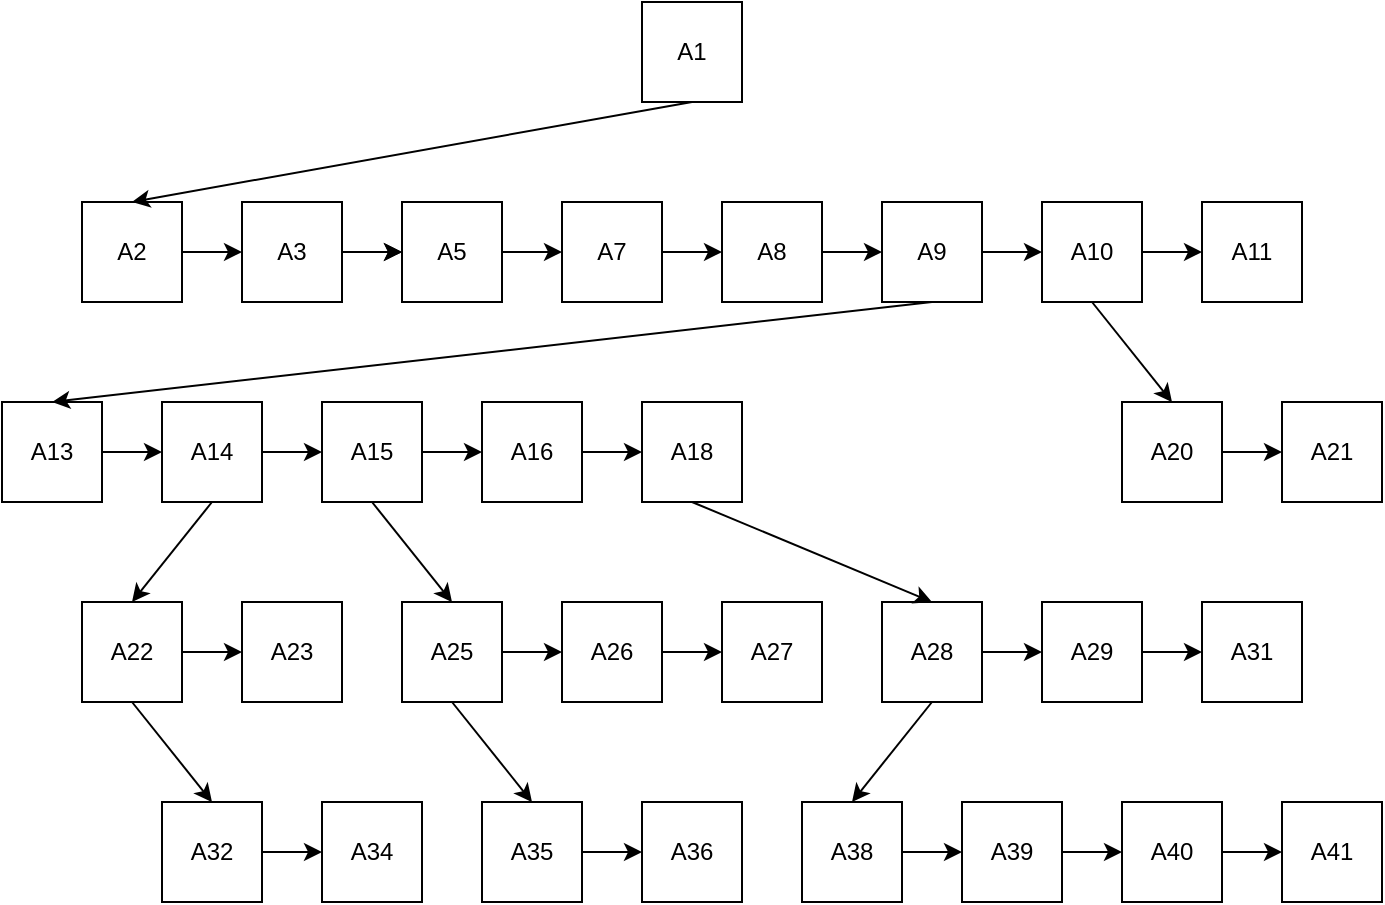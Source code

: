 <mxfile version="15.7.1" type="github">
  <diagram id="pqvs_DR59SyMPePzqnv_" name="Page-1">
    <mxGraphModel dx="1278" dy="489" grid="1" gridSize="10" guides="1" tooltips="1" connect="1" arrows="1" fold="1" page="1" pageScale="1" pageWidth="2336" pageHeight="1654" math="0" shadow="0">
      <root>
        <mxCell id="0" />
        <mxCell id="1" parent="0" />
        <mxCell id="ofF9UcVz3urmuUXSZ8fn-1" value="A1" style="whiteSpace=wrap;html=1;aspect=fixed;" vertex="1" parent="1">
          <mxGeometry x="340" y="140" width="50" height="50" as="geometry" />
        </mxCell>
        <mxCell id="ofF9UcVz3urmuUXSZ8fn-2" value="A2" style="whiteSpace=wrap;html=1;aspect=fixed;" vertex="1" parent="1">
          <mxGeometry x="60" y="240" width="50" height="50" as="geometry" />
        </mxCell>
        <mxCell id="ofF9UcVz3urmuUXSZ8fn-3" value="A9" style="whiteSpace=wrap;html=1;aspect=fixed;" vertex="1" parent="1">
          <mxGeometry x="460" y="240" width="50" height="50" as="geometry" />
        </mxCell>
        <mxCell id="ofF9UcVz3urmuUXSZ8fn-4" value="A10" style="whiteSpace=wrap;html=1;aspect=fixed;" vertex="1" parent="1">
          <mxGeometry x="540" y="240" width="50" height="50" as="geometry" />
        </mxCell>
        <mxCell id="ofF9UcVz3urmuUXSZ8fn-5" value="A11" style="whiteSpace=wrap;html=1;aspect=fixed;" vertex="1" parent="1">
          <mxGeometry x="620" y="240" width="50" height="50" as="geometry" />
        </mxCell>
        <mxCell id="ofF9UcVz3urmuUXSZ8fn-6" value="A8" style="whiteSpace=wrap;html=1;aspect=fixed;" vertex="1" parent="1">
          <mxGeometry x="380" y="240" width="50" height="50" as="geometry" />
        </mxCell>
        <mxCell id="ofF9UcVz3urmuUXSZ8fn-7" value="A7" style="whiteSpace=wrap;html=1;aspect=fixed;" vertex="1" parent="1">
          <mxGeometry x="300" y="240" width="50" height="50" as="geometry" />
        </mxCell>
        <mxCell id="ofF9UcVz3urmuUXSZ8fn-8" value="A5" style="whiteSpace=wrap;html=1;aspect=fixed;" vertex="1" parent="1">
          <mxGeometry x="220" y="240" width="50" height="50" as="geometry" />
        </mxCell>
        <mxCell id="ofF9UcVz3urmuUXSZ8fn-80" value="" style="edgeStyle=none;rounded=0;orthogonalLoop=1;jettySize=auto;html=1;" edge="1" parent="1" source="ofF9UcVz3urmuUXSZ8fn-9" target="ofF9UcVz3urmuUXSZ8fn-8">
          <mxGeometry relative="1" as="geometry" />
        </mxCell>
        <mxCell id="ofF9UcVz3urmuUXSZ8fn-9" value="A3" style="whiteSpace=wrap;html=1;aspect=fixed;" vertex="1" parent="1">
          <mxGeometry x="140" y="240" width="50" height="50" as="geometry" />
        </mxCell>
        <mxCell id="ofF9UcVz3urmuUXSZ8fn-20" value="A21" style="whiteSpace=wrap;html=1;aspect=fixed;" vertex="1" parent="1">
          <mxGeometry x="660" y="340" width="50" height="50" as="geometry" />
        </mxCell>
        <mxCell id="ofF9UcVz3urmuUXSZ8fn-21" value="A13" style="whiteSpace=wrap;html=1;aspect=fixed;" vertex="1" parent="1">
          <mxGeometry x="20" y="340" width="50" height="50" as="geometry" />
        </mxCell>
        <mxCell id="ofF9UcVz3urmuUXSZ8fn-22" value="A14" style="whiteSpace=wrap;html=1;aspect=fixed;" vertex="1" parent="1">
          <mxGeometry x="100" y="340" width="50" height="50" as="geometry" />
        </mxCell>
        <mxCell id="ofF9UcVz3urmuUXSZ8fn-23" value="A15" style="whiteSpace=wrap;html=1;aspect=fixed;" vertex="1" parent="1">
          <mxGeometry x="180" y="340" width="50" height="50" as="geometry" />
        </mxCell>
        <mxCell id="ofF9UcVz3urmuUXSZ8fn-24" value="A20" style="whiteSpace=wrap;html=1;aspect=fixed;" vertex="1" parent="1">
          <mxGeometry x="580" y="340" width="50" height="50" as="geometry" />
        </mxCell>
        <mxCell id="ofF9UcVz3urmuUXSZ8fn-26" value="A18" style="whiteSpace=wrap;html=1;aspect=fixed;" vertex="1" parent="1">
          <mxGeometry x="340" y="340" width="50" height="50" as="geometry" />
        </mxCell>
        <mxCell id="ofF9UcVz3urmuUXSZ8fn-28" value="A16" style="whiteSpace=wrap;html=1;aspect=fixed;" vertex="1" parent="1">
          <mxGeometry x="260" y="340" width="50" height="50" as="geometry" />
        </mxCell>
        <mxCell id="ofF9UcVz3urmuUXSZ8fn-38" value="A22" style="whiteSpace=wrap;html=1;aspect=fixed;" vertex="1" parent="1">
          <mxGeometry x="60" y="440" width="50" height="50" as="geometry" />
        </mxCell>
        <mxCell id="ofF9UcVz3urmuUXSZ8fn-39" value="A23" style="whiteSpace=wrap;html=1;aspect=fixed;" vertex="1" parent="1">
          <mxGeometry x="140" y="440" width="50" height="50" as="geometry" />
        </mxCell>
        <mxCell id="ofF9UcVz3urmuUXSZ8fn-40" value="A25" style="whiteSpace=wrap;html=1;aspect=fixed;" vertex="1" parent="1">
          <mxGeometry x="220" y="440" width="50" height="50" as="geometry" />
        </mxCell>
        <mxCell id="ofF9UcVz3urmuUXSZ8fn-41" value="A26" style="whiteSpace=wrap;html=1;aspect=fixed;" vertex="1" parent="1">
          <mxGeometry x="300" y="440" width="50" height="50" as="geometry" />
        </mxCell>
        <mxCell id="ofF9UcVz3urmuUXSZ8fn-42" value="A27" style="whiteSpace=wrap;html=1;aspect=fixed;" vertex="1" parent="1">
          <mxGeometry x="380" y="440" width="50" height="50" as="geometry" />
        </mxCell>
        <mxCell id="ofF9UcVz3urmuUXSZ8fn-43" value="A28" style="whiteSpace=wrap;html=1;aspect=fixed;" vertex="1" parent="1">
          <mxGeometry x="460" y="440" width="50" height="50" as="geometry" />
        </mxCell>
        <mxCell id="ofF9UcVz3urmuUXSZ8fn-44" value="A29" style="whiteSpace=wrap;html=1;aspect=fixed;" vertex="1" parent="1">
          <mxGeometry x="540" y="440" width="50" height="50" as="geometry" />
        </mxCell>
        <mxCell id="ofF9UcVz3urmuUXSZ8fn-45" value="A31" style="whiteSpace=wrap;html=1;aspect=fixed;" vertex="1" parent="1">
          <mxGeometry x="620" y="440" width="50" height="50" as="geometry" />
        </mxCell>
        <mxCell id="ofF9UcVz3urmuUXSZ8fn-54" value="A35" style="whiteSpace=wrap;html=1;aspect=fixed;" vertex="1" parent="1">
          <mxGeometry x="260" y="540" width="50" height="50" as="geometry" />
        </mxCell>
        <mxCell id="ofF9UcVz3urmuUXSZ8fn-55" value="A32" style="whiteSpace=wrap;html=1;aspect=fixed;" vertex="1" parent="1">
          <mxGeometry x="100" y="540" width="50" height="50" as="geometry" />
        </mxCell>
        <mxCell id="ofF9UcVz3urmuUXSZ8fn-57" value="A34" style="whiteSpace=wrap;html=1;aspect=fixed;" vertex="1" parent="1">
          <mxGeometry x="180" y="540" width="50" height="50" as="geometry" />
        </mxCell>
        <mxCell id="ofF9UcVz3urmuUXSZ8fn-58" value="A40" style="whiteSpace=wrap;html=1;aspect=fixed;" vertex="1" parent="1">
          <mxGeometry x="580" y="540" width="50" height="50" as="geometry" />
        </mxCell>
        <mxCell id="ofF9UcVz3urmuUXSZ8fn-59" value="A39" style="whiteSpace=wrap;html=1;aspect=fixed;" vertex="1" parent="1">
          <mxGeometry x="500" y="540" width="50" height="50" as="geometry" />
        </mxCell>
        <mxCell id="ofF9UcVz3urmuUXSZ8fn-60" value="A36" style="whiteSpace=wrap;html=1;aspect=fixed;" vertex="1" parent="1">
          <mxGeometry x="340" y="540" width="50" height="50" as="geometry" />
        </mxCell>
        <mxCell id="ofF9UcVz3urmuUXSZ8fn-68" value="" style="endArrow=classic;html=1;rounded=0;exitX=0.5;exitY=1;exitDx=0;exitDy=0;entryX=0.5;entryY=0;entryDx=0;entryDy=0;" edge="1" parent="1" source="ofF9UcVz3urmuUXSZ8fn-1" target="ofF9UcVz3urmuUXSZ8fn-2">
          <mxGeometry width="50" height="50" relative="1" as="geometry">
            <mxPoint x="130" y="180" as="sourcePoint" />
            <mxPoint x="180" y="130" as="targetPoint" />
          </mxGeometry>
        </mxCell>
        <mxCell id="ofF9UcVz3urmuUXSZ8fn-69" value="" style="endArrow=classic;html=1;rounded=0;exitX=1;exitY=0.5;exitDx=0;exitDy=0;entryX=0;entryY=0.5;entryDx=0;entryDy=0;" edge="1" parent="1" source="ofF9UcVz3urmuUXSZ8fn-2" target="ofF9UcVz3urmuUXSZ8fn-9">
          <mxGeometry width="50" height="50" relative="1" as="geometry">
            <mxPoint x="50" y="210" as="sourcePoint" />
            <mxPoint x="100" y="160" as="targetPoint" />
          </mxGeometry>
        </mxCell>
        <mxCell id="ofF9UcVz3urmuUXSZ8fn-70" value="" style="endArrow=classic;html=1;rounded=0;exitX=1;exitY=0.5;exitDx=0;exitDy=0;entryX=0;entryY=0.5;entryDx=0;entryDy=0;" edge="1" parent="1" source="ofF9UcVz3urmuUXSZ8fn-9" target="ofF9UcVz3urmuUXSZ8fn-8">
          <mxGeometry width="50" height="50" relative="1" as="geometry">
            <mxPoint x="120" y="275" as="sourcePoint" />
            <mxPoint x="150" y="275" as="targetPoint" />
          </mxGeometry>
        </mxCell>
        <mxCell id="ofF9UcVz3urmuUXSZ8fn-71" value="" style="endArrow=classic;html=1;rounded=0;exitX=0.5;exitY=1;exitDx=0;exitDy=0;entryX=0.5;entryY=0;entryDx=0;entryDy=0;" edge="1" parent="1" source="ofF9UcVz3urmuUXSZ8fn-3" target="ofF9UcVz3urmuUXSZ8fn-21">
          <mxGeometry width="50" height="50" relative="1" as="geometry">
            <mxPoint x="40" y="220" as="sourcePoint" />
            <mxPoint x="90" y="170" as="targetPoint" />
          </mxGeometry>
        </mxCell>
        <mxCell id="ofF9UcVz3urmuUXSZ8fn-72" value="" style="endArrow=classic;html=1;rounded=0;exitX=0.5;exitY=1;exitDx=0;exitDy=0;entryX=0.5;entryY=0;entryDx=0;entryDy=0;" edge="1" parent="1" source="ofF9UcVz3urmuUXSZ8fn-4" target="ofF9UcVz3urmuUXSZ8fn-24">
          <mxGeometry width="50" height="50" relative="1" as="geometry">
            <mxPoint x="80" y="260" as="sourcePoint" />
            <mxPoint x="130" y="210" as="targetPoint" />
          </mxGeometry>
        </mxCell>
        <mxCell id="ofF9UcVz3urmuUXSZ8fn-73" value="" style="endArrow=classic;html=1;rounded=0;exitX=0.5;exitY=1;exitDx=0;exitDy=0;entryX=0.5;entryY=0;entryDx=0;entryDy=0;" edge="1" parent="1" source="ofF9UcVz3urmuUXSZ8fn-22" target="ofF9UcVz3urmuUXSZ8fn-38">
          <mxGeometry width="50" height="50" relative="1" as="geometry">
            <mxPoint y="480" as="sourcePoint" />
            <mxPoint x="50" y="430" as="targetPoint" />
          </mxGeometry>
        </mxCell>
        <mxCell id="ofF9UcVz3urmuUXSZ8fn-74" value="" style="endArrow=classic;html=1;rounded=0;exitX=0.5;exitY=1;exitDx=0;exitDy=0;entryX=0.5;entryY=0;entryDx=0;entryDy=0;" edge="1" parent="1" source="ofF9UcVz3urmuUXSZ8fn-23" target="ofF9UcVz3urmuUXSZ8fn-40">
          <mxGeometry width="50" height="50" relative="1" as="geometry">
            <mxPoint x="90" y="480" as="sourcePoint" />
            <mxPoint x="140" y="430" as="targetPoint" />
          </mxGeometry>
        </mxCell>
        <mxCell id="ofF9UcVz3urmuUXSZ8fn-75" value="" style="endArrow=classic;html=1;rounded=0;exitX=0.5;exitY=1;exitDx=0;exitDy=0;entryX=0.5;entryY=0;entryDx=0;entryDy=0;" edge="1" parent="1" source="ofF9UcVz3urmuUXSZ8fn-26" target="ofF9UcVz3urmuUXSZ8fn-43">
          <mxGeometry width="50" height="50" relative="1" as="geometry">
            <mxPoint x="360" y="450" as="sourcePoint" />
            <mxPoint x="410" y="400" as="targetPoint" />
          </mxGeometry>
        </mxCell>
        <mxCell id="ofF9UcVz3urmuUXSZ8fn-77" value="" style="endArrow=classic;html=1;rounded=0;exitX=0.5;exitY=1;exitDx=0;exitDy=0;entryX=0.5;entryY=0;entryDx=0;entryDy=0;" edge="1" parent="1" source="ofF9UcVz3urmuUXSZ8fn-38" target="ofF9UcVz3urmuUXSZ8fn-55">
          <mxGeometry width="50" height="50" relative="1" as="geometry">
            <mxPoint x="80" y="530" as="sourcePoint" />
            <mxPoint x="130" y="480" as="targetPoint" />
          </mxGeometry>
        </mxCell>
        <mxCell id="ofF9UcVz3urmuUXSZ8fn-78" value="" style="endArrow=classic;html=1;rounded=0;exitX=0.5;exitY=1;exitDx=0;exitDy=0;entryX=0.5;entryY=0;entryDx=0;entryDy=0;" edge="1" parent="1" source="ofF9UcVz3urmuUXSZ8fn-40" target="ofF9UcVz3urmuUXSZ8fn-54">
          <mxGeometry width="50" height="50" relative="1" as="geometry">
            <mxPoint x="230" y="550" as="sourcePoint" />
            <mxPoint x="280" y="500" as="targetPoint" />
          </mxGeometry>
        </mxCell>
        <mxCell id="ofF9UcVz3urmuUXSZ8fn-79" value="" style="endArrow=classic;html=1;rounded=0;exitX=0.5;exitY=1;exitDx=0;exitDy=0;entryX=0.5;entryY=0;entryDx=0;entryDy=0;" edge="1" parent="1" source="ofF9UcVz3urmuUXSZ8fn-43" target="ofF9UcVz3urmuUXSZ8fn-107">
          <mxGeometry width="50" height="50" relative="1" as="geometry">
            <mxPoint x="270" y="515" as="sourcePoint" />
            <mxPoint x="340.711" y="465" as="targetPoint" />
          </mxGeometry>
        </mxCell>
        <mxCell id="ofF9UcVz3urmuUXSZ8fn-82" value="" style="endArrow=classic;html=1;rounded=0;exitX=1;exitY=0.5;exitDx=0;exitDy=0;entryX=0;entryY=0.5;entryDx=0;entryDy=0;" edge="1" parent="1" source="ofF9UcVz3urmuUXSZ8fn-8" target="ofF9UcVz3urmuUXSZ8fn-7">
          <mxGeometry width="50" height="50" relative="1" as="geometry">
            <mxPoint x="810" y="280" as="sourcePoint" />
            <mxPoint x="490" y="170" as="targetPoint" />
          </mxGeometry>
        </mxCell>
        <mxCell id="ofF9UcVz3urmuUXSZ8fn-83" value="" style="endArrow=classic;html=1;rounded=0;exitX=1;exitY=0.5;exitDx=0;exitDy=0;entryX=0;entryY=0.5;entryDx=0;entryDy=0;" edge="1" parent="1" source="ofF9UcVz3urmuUXSZ8fn-7" target="ofF9UcVz3urmuUXSZ8fn-6">
          <mxGeometry width="50" height="50" relative="1" as="geometry">
            <mxPoint x="550" y="150" as="sourcePoint" />
            <mxPoint x="600" y="100" as="targetPoint" />
          </mxGeometry>
        </mxCell>
        <mxCell id="ofF9UcVz3urmuUXSZ8fn-84" value="" style="endArrow=classic;html=1;rounded=0;exitX=1;exitY=0.5;exitDx=0;exitDy=0;entryX=0;entryY=0.5;entryDx=0;entryDy=0;" edge="1" parent="1" source="ofF9UcVz3urmuUXSZ8fn-6" target="ofF9UcVz3urmuUXSZ8fn-3">
          <mxGeometry width="50" height="50" relative="1" as="geometry">
            <mxPoint x="510" y="180" as="sourcePoint" />
            <mxPoint x="560" y="130" as="targetPoint" />
          </mxGeometry>
        </mxCell>
        <mxCell id="ofF9UcVz3urmuUXSZ8fn-85" value="" style="endArrow=classic;html=1;rounded=0;exitX=1;exitY=0.5;exitDx=0;exitDy=0;entryX=0;entryY=0.5;entryDx=0;entryDy=0;" edge="1" parent="1" source="ofF9UcVz3urmuUXSZ8fn-3" target="ofF9UcVz3urmuUXSZ8fn-4">
          <mxGeometry width="50" height="50" relative="1" as="geometry">
            <mxPoint x="490" y="160" as="sourcePoint" />
            <mxPoint x="540" y="110" as="targetPoint" />
          </mxGeometry>
        </mxCell>
        <mxCell id="ofF9UcVz3urmuUXSZ8fn-86" value="" style="endArrow=classic;html=1;rounded=0;exitX=1;exitY=0.5;exitDx=0;exitDy=0;entryX=0;entryY=0.5;entryDx=0;entryDy=0;" edge="1" parent="1" source="ofF9UcVz3urmuUXSZ8fn-4" target="ofF9UcVz3urmuUXSZ8fn-5">
          <mxGeometry width="50" height="50" relative="1" as="geometry">
            <mxPoint x="640" y="190" as="sourcePoint" />
            <mxPoint x="690" y="140" as="targetPoint" />
          </mxGeometry>
        </mxCell>
        <mxCell id="ofF9UcVz3urmuUXSZ8fn-87" value="" style="endArrow=classic;html=1;rounded=0;exitX=1;exitY=0.5;exitDx=0;exitDy=0;entryX=0;entryY=0.5;entryDx=0;entryDy=0;" edge="1" parent="1" source="ofF9UcVz3urmuUXSZ8fn-24" target="ofF9UcVz3urmuUXSZ8fn-20">
          <mxGeometry width="50" height="50" relative="1" as="geometry">
            <mxPoint x="830" y="190" as="sourcePoint" />
            <mxPoint x="880" y="140" as="targetPoint" />
          </mxGeometry>
        </mxCell>
        <mxCell id="ofF9UcVz3urmuUXSZ8fn-88" value="" style="endArrow=classic;html=1;rounded=0;exitX=1;exitY=0.5;exitDx=0;exitDy=0;" edge="1" parent="1" source="ofF9UcVz3urmuUXSZ8fn-21">
          <mxGeometry width="50" height="50" relative="1" as="geometry">
            <mxPoint x="640" y="375" as="sourcePoint" />
            <mxPoint x="100" y="365" as="targetPoint" />
          </mxGeometry>
        </mxCell>
        <mxCell id="ofF9UcVz3urmuUXSZ8fn-89" value="" style="endArrow=classic;html=1;rounded=0;exitX=1;exitY=0.5;exitDx=0;exitDy=0;" edge="1" parent="1" source="ofF9UcVz3urmuUXSZ8fn-22" target="ofF9UcVz3urmuUXSZ8fn-23">
          <mxGeometry width="50" height="50" relative="1" as="geometry">
            <mxPoint x="190" y="410" as="sourcePoint" />
            <mxPoint x="240" y="360" as="targetPoint" />
          </mxGeometry>
        </mxCell>
        <mxCell id="ofF9UcVz3urmuUXSZ8fn-91" value="" style="endArrow=classic;html=1;rounded=0;exitX=1;exitY=0.5;exitDx=0;exitDy=0;" edge="1" parent="1" source="ofF9UcVz3urmuUXSZ8fn-23">
          <mxGeometry width="50" height="50" relative="1" as="geometry">
            <mxPoint x="1090" y="400" as="sourcePoint" />
            <mxPoint x="260" y="365" as="targetPoint" />
          </mxGeometry>
        </mxCell>
        <mxCell id="ofF9UcVz3urmuUXSZ8fn-92" value="" style="endArrow=classic;html=1;rounded=0;exitX=1;exitY=0.5;exitDx=0;exitDy=0;" edge="1" parent="1" source="ofF9UcVz3urmuUXSZ8fn-28">
          <mxGeometry width="50" height="50" relative="1" as="geometry">
            <mxPoint x="1080" y="390" as="sourcePoint" />
            <mxPoint x="340" y="365" as="targetPoint" />
          </mxGeometry>
        </mxCell>
        <mxCell id="ofF9UcVz3urmuUXSZ8fn-95" value="" style="endArrow=classic;html=1;rounded=0;exitX=1;exitY=0.5;exitDx=0;exitDy=0;" edge="1" parent="1" source="ofF9UcVz3urmuUXSZ8fn-38">
          <mxGeometry width="50" height="50" relative="1" as="geometry">
            <mxPoint x="1120" y="510" as="sourcePoint" />
            <mxPoint x="140" y="465" as="targetPoint" />
          </mxGeometry>
        </mxCell>
        <mxCell id="ofF9UcVz3urmuUXSZ8fn-96" value="" style="endArrow=classic;html=1;rounded=0;exitX=1;exitY=0.5;exitDx=0;exitDy=0;" edge="1" parent="1" source="ofF9UcVz3urmuUXSZ8fn-40">
          <mxGeometry width="50" height="50" relative="1" as="geometry">
            <mxPoint x="1120" y="530" as="sourcePoint" />
            <mxPoint x="300" y="465" as="targetPoint" />
          </mxGeometry>
        </mxCell>
        <mxCell id="ofF9UcVz3urmuUXSZ8fn-97" value="" style="endArrow=classic;html=1;rounded=0;exitX=1;exitY=0.5;exitDx=0;exitDy=0;" edge="1" parent="1" source="ofF9UcVz3urmuUXSZ8fn-41">
          <mxGeometry width="50" height="50" relative="1" as="geometry">
            <mxPoint x="1210" y="520" as="sourcePoint" />
            <mxPoint x="380" y="465" as="targetPoint" />
          </mxGeometry>
        </mxCell>
        <mxCell id="ofF9UcVz3urmuUXSZ8fn-98" value="" style="endArrow=classic;html=1;rounded=0;exitX=1;exitY=0.5;exitDx=0;exitDy=0;entryX=0;entryY=0.5;entryDx=0;entryDy=0;" edge="1" parent="1" source="ofF9UcVz3urmuUXSZ8fn-43" target="ofF9UcVz3urmuUXSZ8fn-44">
          <mxGeometry width="50" height="50" relative="1" as="geometry">
            <mxPoint x="980" y="530" as="sourcePoint" />
            <mxPoint x="1030" y="480" as="targetPoint" />
          </mxGeometry>
        </mxCell>
        <mxCell id="ofF9UcVz3urmuUXSZ8fn-99" value="" style="endArrow=classic;html=1;rounded=0;exitX=1;exitY=0.5;exitDx=0;exitDy=0;" edge="1" parent="1" source="ofF9UcVz3urmuUXSZ8fn-44">
          <mxGeometry width="50" height="50" relative="1" as="geometry">
            <mxPoint x="880" y="490" as="sourcePoint" />
            <mxPoint x="620" y="465" as="targetPoint" />
          </mxGeometry>
        </mxCell>
        <mxCell id="ofF9UcVz3urmuUXSZ8fn-103" value="" style="endArrow=classic;html=1;rounded=0;exitX=1;exitY=0.5;exitDx=0;exitDy=0;entryX=0;entryY=0.5;entryDx=0;entryDy=0;" edge="1" parent="1" target="ofF9UcVz3urmuUXSZ8fn-57">
          <mxGeometry width="50" height="50" relative="1" as="geometry">
            <mxPoint x="150" y="565" as="sourcePoint" />
            <mxPoint x="140" y="630" as="targetPoint" />
          </mxGeometry>
        </mxCell>
        <mxCell id="ofF9UcVz3urmuUXSZ8fn-104" value="" style="endArrow=classic;html=1;rounded=0;exitX=1;exitY=0.5;exitDx=0;exitDy=0;entryX=0;entryY=0.5;entryDx=0;entryDy=0;" edge="1" parent="1" source="ofF9UcVz3urmuUXSZ8fn-54" target="ofF9UcVz3urmuUXSZ8fn-60">
          <mxGeometry width="50" height="50" relative="1" as="geometry">
            <mxPoint x="270" y="690" as="sourcePoint" />
            <mxPoint x="320" y="640" as="targetPoint" />
          </mxGeometry>
        </mxCell>
        <mxCell id="ofF9UcVz3urmuUXSZ8fn-105" value="" style="endArrow=classic;html=1;rounded=0;exitX=1;exitY=0.5;exitDx=0;exitDy=0;entryX=0;entryY=0.5;entryDx=0;entryDy=0;" edge="1" parent="1" source="ofF9UcVz3urmuUXSZ8fn-59" target="ofF9UcVz3urmuUXSZ8fn-58">
          <mxGeometry width="50" height="50" relative="1" as="geometry">
            <mxPoint x="400" y="690" as="sourcePoint" />
            <mxPoint x="450" y="640" as="targetPoint" />
          </mxGeometry>
        </mxCell>
        <mxCell id="ofF9UcVz3urmuUXSZ8fn-107" value="A38" style="whiteSpace=wrap;html=1;aspect=fixed;" vertex="1" parent="1">
          <mxGeometry x="420" y="540" width="50" height="50" as="geometry" />
        </mxCell>
        <mxCell id="ofF9UcVz3urmuUXSZ8fn-108" value="" style="endArrow=classic;html=1;rounded=0;exitX=1;exitY=0.5;exitDx=0;exitDy=0;entryX=0;entryY=0.5;entryDx=0;entryDy=0;" edge="1" parent="1" source="ofF9UcVz3urmuUXSZ8fn-107" target="ofF9UcVz3urmuUXSZ8fn-59">
          <mxGeometry width="50" height="50" relative="1" as="geometry">
            <mxPoint x="430" y="660" as="sourcePoint" />
            <mxPoint x="480" y="610" as="targetPoint" />
          </mxGeometry>
        </mxCell>
        <mxCell id="ofF9UcVz3urmuUXSZ8fn-109" value="A41" style="whiteSpace=wrap;html=1;aspect=fixed;" vertex="1" parent="1">
          <mxGeometry x="660" y="540" width="50" height="50" as="geometry" />
        </mxCell>
        <mxCell id="ofF9UcVz3urmuUXSZ8fn-110" value="" style="endArrow=classic;html=1;rounded=0;exitX=1;exitY=0.5;exitDx=0;exitDy=0;entryX=0;entryY=0.5;entryDx=0;entryDy=0;" edge="1" parent="1" source="ofF9UcVz3urmuUXSZ8fn-58" target="ofF9UcVz3urmuUXSZ8fn-109">
          <mxGeometry width="50" height="50" relative="1" as="geometry">
            <mxPoint x="510" y="660" as="sourcePoint" />
            <mxPoint x="560" y="610" as="targetPoint" />
          </mxGeometry>
        </mxCell>
      </root>
    </mxGraphModel>
  </diagram>
</mxfile>
